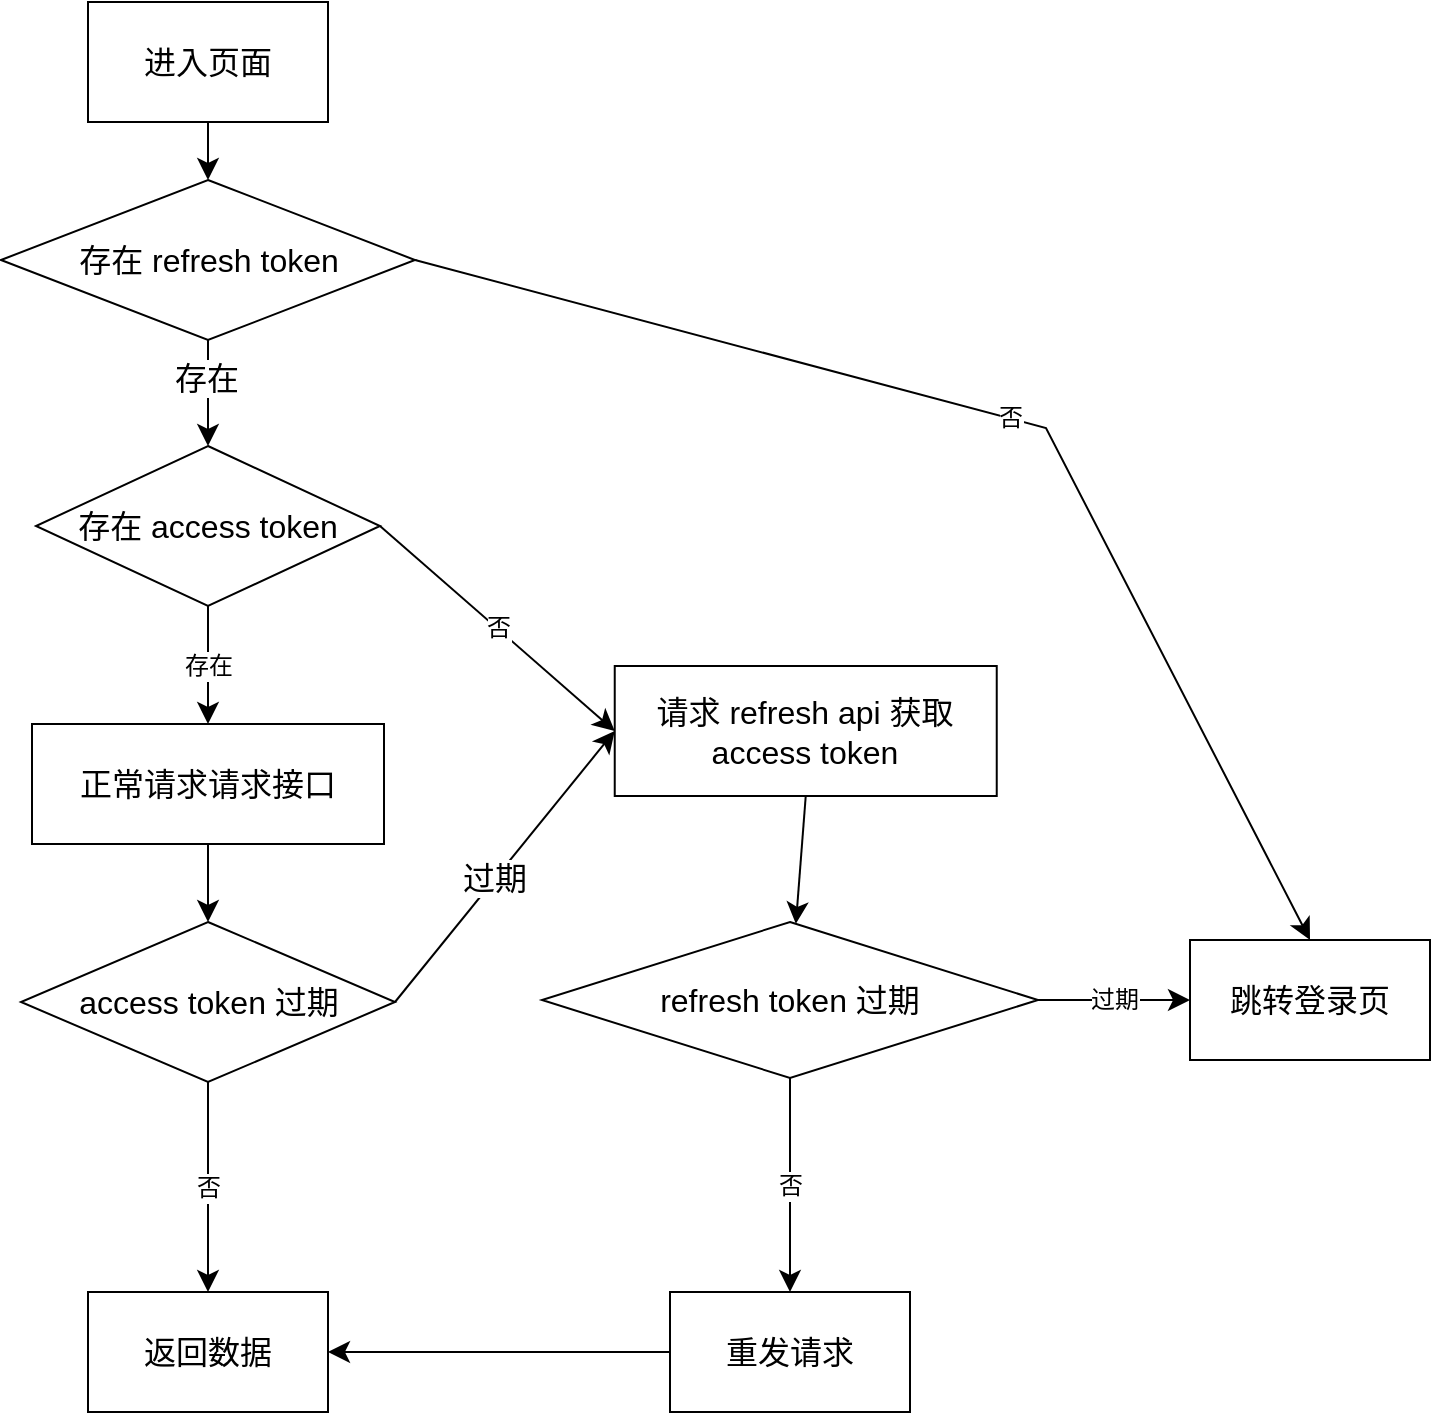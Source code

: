 <mxfile version="20.8.3" type="github">
  <diagram id="bcowhUtvF1TbiVWe8Ror" name="前端双token登录">
    <mxGraphModel dx="1541" dy="1235" grid="0" gridSize="10" guides="1" tooltips="1" connect="1" arrows="1" fold="1" page="0" pageScale="1" pageWidth="827" pageHeight="1169" math="0" shadow="0">
      <root>
        <mxCell id="0" />
        <mxCell id="1" parent="0" />
        <mxCell id="YPNlFbXUCRq5XOWOPES4-16" style="edgeStyle=none;rounded=0;orthogonalLoop=1;jettySize=auto;html=1;exitX=0.5;exitY=1;exitDx=0;exitDy=0;entryX=0.5;entryY=0;entryDx=0;entryDy=0;fontSize=12;startSize=8;endSize=8;" edge="1" parent="1" source="YPNlFbXUCRq5XOWOPES4-1" target="YPNlFbXUCRq5XOWOPES4-3">
          <mxGeometry relative="1" as="geometry" />
        </mxCell>
        <mxCell id="YPNlFbXUCRq5XOWOPES4-1" value="进入页面" style="rounded=0;whiteSpace=wrap;html=1;fontSize=16;" vertex="1" parent="1">
          <mxGeometry x="41" y="-93" width="120" height="60" as="geometry" />
        </mxCell>
        <mxCell id="YPNlFbXUCRq5XOWOPES4-13" value="否" style="edgeStyle=none;rounded=0;orthogonalLoop=1;jettySize=auto;html=1;exitX=1;exitY=0.5;exitDx=0;exitDy=0;entryX=0.5;entryY=0;entryDx=0;entryDy=0;fontSize=12;startSize=8;endSize=8;" edge="1" parent="1" source="YPNlFbXUCRq5XOWOPES4-3" target="YPNlFbXUCRq5XOWOPES4-6">
          <mxGeometry relative="1" as="geometry">
            <Array as="points">
              <mxPoint x="520" y="120" />
            </Array>
          </mxGeometry>
        </mxCell>
        <mxCell id="YPNlFbXUCRq5XOWOPES4-17" style="edgeStyle=none;rounded=0;orthogonalLoop=1;jettySize=auto;html=1;exitX=0.5;exitY=1;exitDx=0;exitDy=0;entryX=0.5;entryY=0;entryDx=0;entryDy=0;fontSize=12;startSize=8;endSize=8;" edge="1" parent="1" source="YPNlFbXUCRq5XOWOPES4-3" target="YPNlFbXUCRq5XOWOPES4-9">
          <mxGeometry relative="1" as="geometry" />
        </mxCell>
        <mxCell id="YPNlFbXUCRq5XOWOPES4-18" value="存在" style="edgeLabel;html=1;align=center;verticalAlign=middle;resizable=0;points=[];fontSize=16;" vertex="1" connectable="0" parent="YPNlFbXUCRq5XOWOPES4-17">
          <mxGeometry x="-0.275" y="-1" relative="1" as="geometry">
            <mxPoint as="offset" />
          </mxGeometry>
        </mxCell>
        <mxCell id="YPNlFbXUCRq5XOWOPES4-3" value="存在 refresh token" style="rhombus;whiteSpace=wrap;html=1;fontSize=16;" vertex="1" parent="1">
          <mxGeometry x="-2.5" y="-4" width="207" height="80" as="geometry" />
        </mxCell>
        <mxCell id="YPNlFbXUCRq5XOWOPES4-24" value="过期" style="edgeStyle=none;rounded=0;orthogonalLoop=1;jettySize=auto;html=1;exitX=1;exitY=0.5;exitDx=0;exitDy=0;entryX=0;entryY=0.5;entryDx=0;entryDy=0;fontSize=12;startSize=8;endSize=8;" edge="1" parent="1" source="YPNlFbXUCRq5XOWOPES4-5" target="YPNlFbXUCRq5XOWOPES4-6">
          <mxGeometry relative="1" as="geometry" />
        </mxCell>
        <mxCell id="YPNlFbXUCRq5XOWOPES4-27" value="否" style="edgeStyle=none;rounded=0;orthogonalLoop=1;jettySize=auto;html=1;exitX=0.5;exitY=1;exitDx=0;exitDy=0;fontSize=12;startSize=8;endSize=8;entryX=0.5;entryY=0;entryDx=0;entryDy=0;" edge="1" parent="1" source="YPNlFbXUCRq5XOWOPES4-5" target="YPNlFbXUCRq5XOWOPES4-28">
          <mxGeometry relative="1" as="geometry">
            <mxPoint x="219.37" y="571" as="targetPoint" />
          </mxGeometry>
        </mxCell>
        <mxCell id="YPNlFbXUCRq5XOWOPES4-5" value="refresh token 过期" style="rhombus;whiteSpace=wrap;html=1;fontSize=16;" vertex="1" parent="1">
          <mxGeometry x="268" y="367" width="248" height="78" as="geometry" />
        </mxCell>
        <mxCell id="YPNlFbXUCRq5XOWOPES4-6" value="跳转登录页" style="rounded=0;whiteSpace=wrap;html=1;fontSize=16;" vertex="1" parent="1">
          <mxGeometry x="592" y="376" width="120" height="60" as="geometry" />
        </mxCell>
        <mxCell id="YPNlFbXUCRq5XOWOPES4-22" style="edgeStyle=none;rounded=0;orthogonalLoop=1;jettySize=auto;html=1;exitX=0.5;exitY=1;exitDx=0;exitDy=0;entryX=0.5;entryY=0;entryDx=0;entryDy=0;fontSize=12;startSize=8;endSize=8;" edge="1" parent="1" source="YPNlFbXUCRq5XOWOPES4-8" target="YPNlFbXUCRq5XOWOPES4-10">
          <mxGeometry relative="1" as="geometry" />
        </mxCell>
        <mxCell id="YPNlFbXUCRq5XOWOPES4-8" value="正常请求请求接口" style="rounded=0;whiteSpace=wrap;html=1;fontSize=16;" vertex="1" parent="1">
          <mxGeometry x="13" y="268" width="176" height="60" as="geometry" />
        </mxCell>
        <mxCell id="YPNlFbXUCRq5XOWOPES4-19" value="否" style="edgeStyle=none;rounded=0;orthogonalLoop=1;jettySize=auto;html=1;exitX=1;exitY=0.5;exitDx=0;exitDy=0;entryX=0;entryY=0.5;entryDx=0;entryDy=0;fontSize=12;startSize=8;endSize=8;" edge="1" parent="1" source="YPNlFbXUCRq5XOWOPES4-9" target="YPNlFbXUCRq5XOWOPES4-11">
          <mxGeometry relative="1" as="geometry" />
        </mxCell>
        <mxCell id="YPNlFbXUCRq5XOWOPES4-21" value="存在" style="edgeStyle=none;rounded=0;orthogonalLoop=1;jettySize=auto;html=1;exitX=0.5;exitY=1;exitDx=0;exitDy=0;entryX=0.5;entryY=0;entryDx=0;entryDy=0;fontSize=12;startSize=8;endSize=8;" edge="1" parent="1" source="YPNlFbXUCRq5XOWOPES4-9" target="YPNlFbXUCRq5XOWOPES4-8">
          <mxGeometry relative="1" as="geometry" />
        </mxCell>
        <mxCell id="YPNlFbXUCRq5XOWOPES4-9" value="存在 access token" style="rhombus;whiteSpace=wrap;html=1;fontSize=16;" vertex="1" parent="1">
          <mxGeometry x="15" y="129" width="172" height="80" as="geometry" />
        </mxCell>
        <mxCell id="YPNlFbXUCRq5XOWOPES4-23" style="edgeStyle=none;rounded=0;orthogonalLoop=1;jettySize=auto;html=1;exitX=1;exitY=0.5;exitDx=0;exitDy=0;entryX=0;entryY=0.5;entryDx=0;entryDy=0;fontSize=12;startSize=8;endSize=8;" edge="1" parent="1" source="YPNlFbXUCRq5XOWOPES4-10" target="YPNlFbXUCRq5XOWOPES4-11">
          <mxGeometry relative="1" as="geometry" />
        </mxCell>
        <mxCell id="YPNlFbXUCRq5XOWOPES4-25" value="过期" style="edgeLabel;html=1;align=center;verticalAlign=middle;resizable=0;points=[];fontSize=16;" vertex="1" connectable="0" parent="YPNlFbXUCRq5XOWOPES4-23">
          <mxGeometry x="-0.095" y="1" relative="1" as="geometry">
            <mxPoint as="offset" />
          </mxGeometry>
        </mxCell>
        <mxCell id="YPNlFbXUCRq5XOWOPES4-26" value="否" style="edgeStyle=none;rounded=0;orthogonalLoop=1;jettySize=auto;html=1;exitX=0.5;exitY=1;exitDx=0;exitDy=0;entryX=0.5;entryY=0;entryDx=0;entryDy=0;fontSize=12;startSize=8;endSize=8;" edge="1" parent="1" source="YPNlFbXUCRq5XOWOPES4-10" target="YPNlFbXUCRq5XOWOPES4-12">
          <mxGeometry relative="1" as="geometry" />
        </mxCell>
        <mxCell id="YPNlFbXUCRq5XOWOPES4-10" value="access token 过期" style="rhombus;whiteSpace=wrap;html=1;fontSize=16;" vertex="1" parent="1">
          <mxGeometry x="7.5" y="367" width="187" height="80" as="geometry" />
        </mxCell>
        <mxCell id="YPNlFbXUCRq5XOWOPES4-20" style="edgeStyle=none;rounded=0;orthogonalLoop=1;jettySize=auto;html=1;exitX=0.5;exitY=1;exitDx=0;exitDy=0;fontSize=12;startSize=8;endSize=8;" edge="1" parent="1" source="YPNlFbXUCRq5XOWOPES4-11" target="YPNlFbXUCRq5XOWOPES4-5">
          <mxGeometry relative="1" as="geometry" />
        </mxCell>
        <mxCell id="YPNlFbXUCRq5XOWOPES4-11" value="请求 refresh api 获取 access token" style="rounded=0;whiteSpace=wrap;html=1;fontSize=16;" vertex="1" parent="1">
          <mxGeometry x="304.37" y="239" width="191" height="65" as="geometry" />
        </mxCell>
        <mxCell id="YPNlFbXUCRq5XOWOPES4-12" value="返回数据" style="rounded=0;whiteSpace=wrap;html=1;fontSize=16;" vertex="1" parent="1">
          <mxGeometry x="41" y="552" width="120" height="60" as="geometry" />
        </mxCell>
        <mxCell id="YPNlFbXUCRq5XOWOPES4-29" style="edgeStyle=none;rounded=0;orthogonalLoop=1;jettySize=auto;html=1;exitX=0;exitY=0.5;exitDx=0;exitDy=0;entryX=1;entryY=0.5;entryDx=0;entryDy=0;fontSize=12;startSize=8;endSize=8;" edge="1" parent="1" source="YPNlFbXUCRq5XOWOPES4-28" target="YPNlFbXUCRq5XOWOPES4-12">
          <mxGeometry relative="1" as="geometry" />
        </mxCell>
        <mxCell id="YPNlFbXUCRq5XOWOPES4-28" value="重发请求" style="rounded=0;whiteSpace=wrap;html=1;fontSize=16;" vertex="1" parent="1">
          <mxGeometry x="332" y="552" width="120" height="60" as="geometry" />
        </mxCell>
      </root>
    </mxGraphModel>
  </diagram>
</mxfile>
